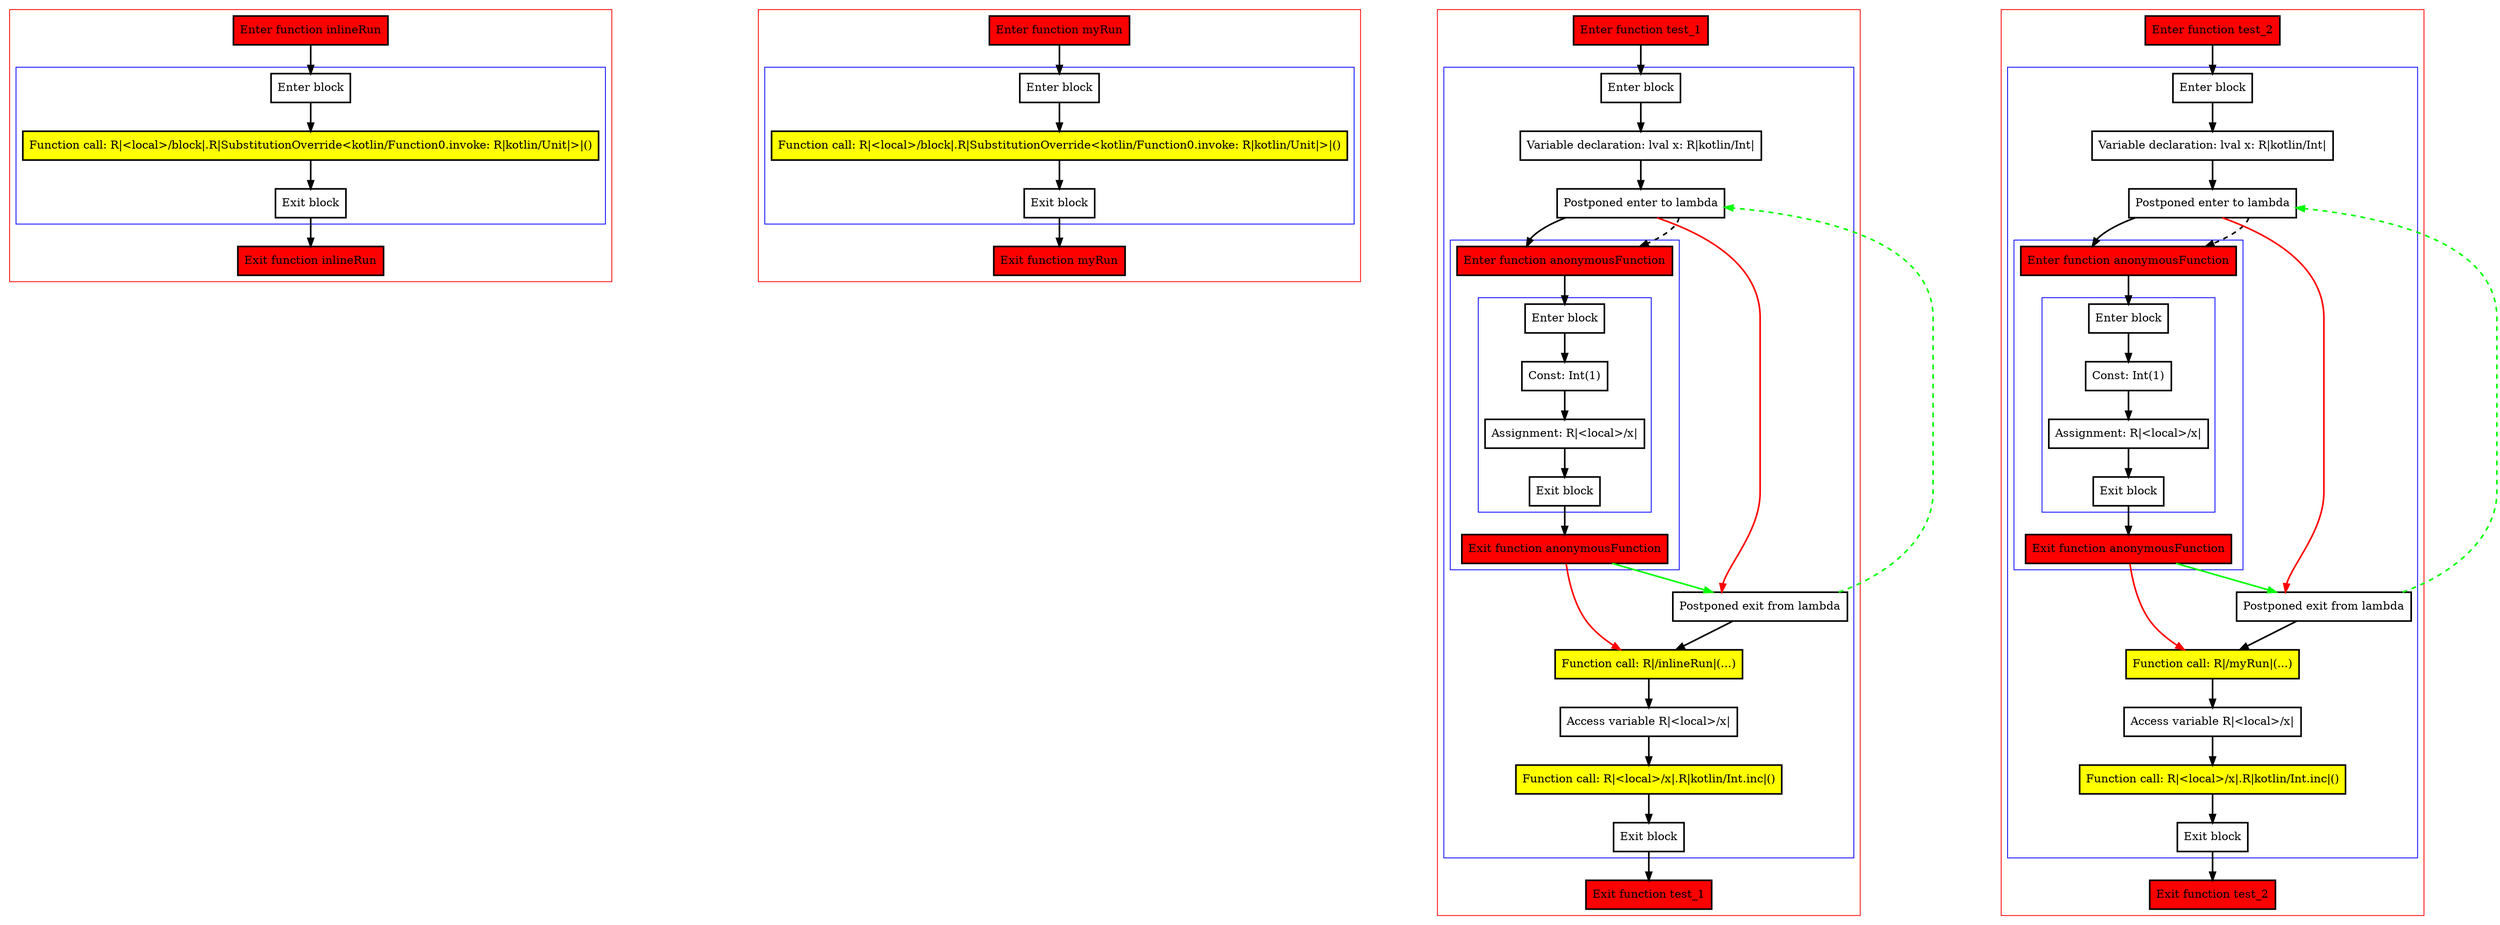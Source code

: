 digraph atLeastOnce_kt {
    graph [nodesep=3]
    node [shape=box penwidth=2]
    edge [penwidth=2]

    subgraph cluster_0 {
        color=red
        0 [label="Enter function inlineRun" style="filled" fillcolor=red];
        subgraph cluster_1 {
            color=blue
            1 [label="Enter block"];
            2 [label="Function call: R|<local>/block|.R|SubstitutionOverride<kotlin/Function0.invoke: R|kotlin/Unit|>|()" style="filled" fillcolor=yellow];
            3 [label="Exit block"];
        }
        4 [label="Exit function inlineRun" style="filled" fillcolor=red];
    }
    0 -> {1};
    1 -> {2};
    2 -> {3};
    3 -> {4};

    subgraph cluster_2 {
        color=red
        5 [label="Enter function myRun" style="filled" fillcolor=red];
        subgraph cluster_3 {
            color=blue
            6 [label="Enter block"];
            7 [label="Function call: R|<local>/block|.R|SubstitutionOverride<kotlin/Function0.invoke: R|kotlin/Unit|>|()" style="filled" fillcolor=yellow];
            8 [label="Exit block"];
        }
        9 [label="Exit function myRun" style="filled" fillcolor=red];
    }
    5 -> {6};
    6 -> {7};
    7 -> {8};
    8 -> {9};

    subgraph cluster_4 {
        color=red
        10 [label="Enter function test_1" style="filled" fillcolor=red];
        subgraph cluster_5 {
            color=blue
            11 [label="Enter block"];
            12 [label="Variable declaration: lval x: R|kotlin/Int|"];
            13 [label="Postponed enter to lambda"];
            subgraph cluster_6 {
                color=blue
                20 [label="Enter function anonymousFunction" style="filled" fillcolor=red];
                subgraph cluster_7 {
                    color=blue
                    21 [label="Enter block"];
                    22 [label="Const: Int(1)"];
                    23 [label="Assignment: R|<local>/x|"];
                    24 [label="Exit block"];
                }
                25 [label="Exit function anonymousFunction" style="filled" fillcolor=red];
            }
            14 [label="Postponed exit from lambda"];
            15 [label="Function call: R|/inlineRun|(...)" style="filled" fillcolor=yellow];
            16 [label="Access variable R|<local>/x|"];
            17 [label="Function call: R|<local>/x|.R|kotlin/Int.inc|()" style="filled" fillcolor=yellow];
            18 [label="Exit block"];
        }
        19 [label="Exit function test_1" style="filled" fillcolor=red];
    }
    10 -> {11};
    11 -> {12};
    12 -> {13};
    13 -> {20};
    13 -> {14} [color=red];
    13 -> {20} [style=dashed];
    14 -> {15};
    14 -> {13} [color=green style=dashed];
    15 -> {16};
    16 -> {17};
    17 -> {18};
    18 -> {19};
    20 -> {21};
    21 -> {22};
    22 -> {23};
    23 -> {24};
    24 -> {25};
    25 -> {15} [color=red];
    25 -> {14} [color=green];

    subgraph cluster_8 {
        color=red
        26 [label="Enter function test_2" style="filled" fillcolor=red];
        subgraph cluster_9 {
            color=blue
            27 [label="Enter block"];
            28 [label="Variable declaration: lval x: R|kotlin/Int|"];
            29 [label="Postponed enter to lambda"];
            subgraph cluster_10 {
                color=blue
                36 [label="Enter function anonymousFunction" style="filled" fillcolor=red];
                subgraph cluster_11 {
                    color=blue
                    37 [label="Enter block"];
                    38 [label="Const: Int(1)"];
                    39 [label="Assignment: R|<local>/x|"];
                    40 [label="Exit block"];
                }
                41 [label="Exit function anonymousFunction" style="filled" fillcolor=red];
            }
            30 [label="Postponed exit from lambda"];
            31 [label="Function call: R|/myRun|(...)" style="filled" fillcolor=yellow];
            32 [label="Access variable R|<local>/x|"];
            33 [label="Function call: R|<local>/x|.R|kotlin/Int.inc|()" style="filled" fillcolor=yellow];
            34 [label="Exit block"];
        }
        35 [label="Exit function test_2" style="filled" fillcolor=red];
    }
    26 -> {27};
    27 -> {28};
    28 -> {29};
    29 -> {36};
    29 -> {30} [color=red];
    29 -> {36} [style=dashed];
    30 -> {31};
    30 -> {29} [color=green style=dashed];
    31 -> {32};
    32 -> {33};
    33 -> {34};
    34 -> {35};
    36 -> {37};
    37 -> {38};
    38 -> {39};
    39 -> {40};
    40 -> {41};
    41 -> {31} [color=red];
    41 -> {30} [color=green];

}
